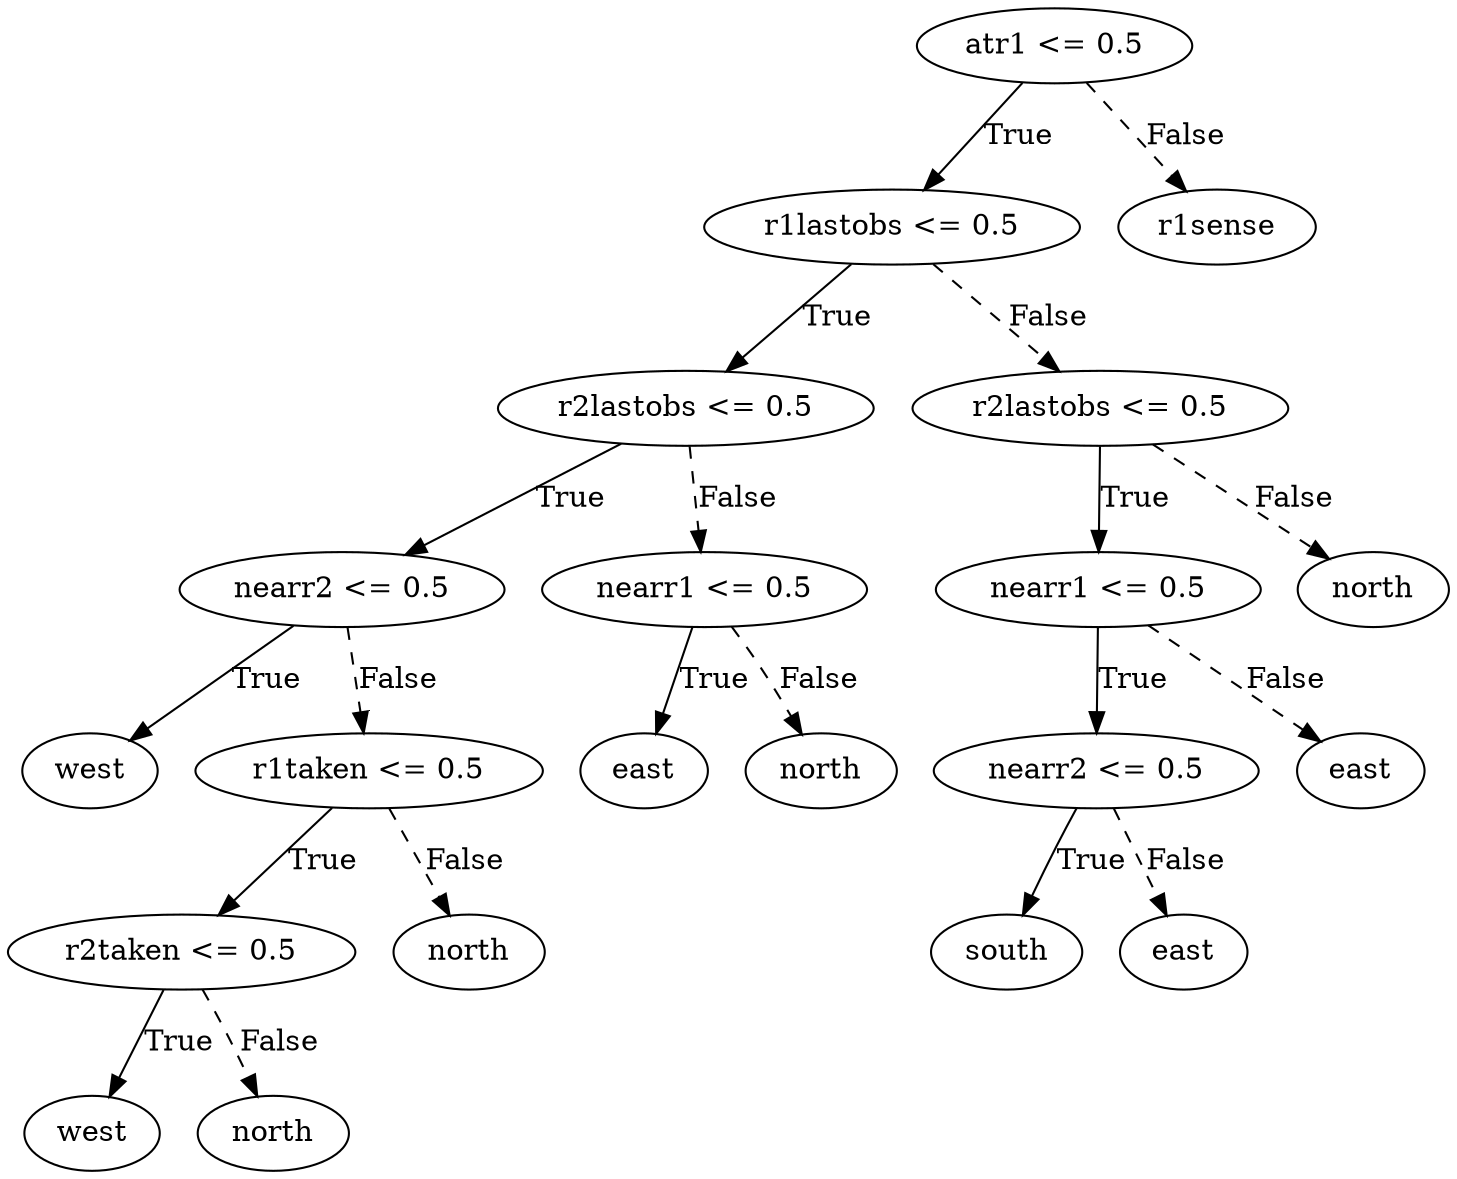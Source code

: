 digraph {
0 [label="atr1 <= 0.5"];
1 [label="r1lastobs <= 0.5"];
2 [label="r2lastobs <= 0.5"];
3 [label="nearr2 <= 0.5"];
4 [label="west"];
3 -> 4 [label="True"];
5 [label="r1taken <= 0.5"];
6 [label="r2taken <= 0.5"];
7 [label="west"];
6 -> 7 [label="True"];
8 [label="north"];
6 -> 8 [style="dashed", label="False"];
5 -> 6 [label="True"];
9 [label="north"];
5 -> 9 [style="dashed", label="False"];
3 -> 5 [style="dashed", label="False"];
2 -> 3 [label="True"];
10 [label="nearr1 <= 0.5"];
11 [label="east"];
10 -> 11 [label="True"];
12 [label="north"];
10 -> 12 [style="dashed", label="False"];
2 -> 10 [style="dashed", label="False"];
1 -> 2 [label="True"];
13 [label="r2lastobs <= 0.5"];
14 [label="nearr1 <= 0.5"];
15 [label="nearr2 <= 0.5"];
16 [label="south"];
15 -> 16 [label="True"];
17 [label="east"];
15 -> 17 [style="dashed", label="False"];
14 -> 15 [label="True"];
18 [label="east"];
14 -> 18 [style="dashed", label="False"];
13 -> 14 [label="True"];
19 [label="north"];
13 -> 19 [style="dashed", label="False"];
1 -> 13 [style="dashed", label="False"];
0 -> 1 [label="True"];
20 [label="r1sense"];
0 -> 20 [style="dashed", label="False"];

}